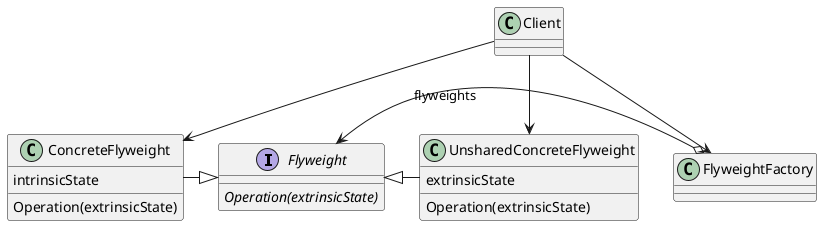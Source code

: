 @startuml
interface Flyweight
Flyweight : {abstract} Operation(extrinsicState)

class ConcreteFlyweight
ConcreteFlyweight : Operation(extrinsicState)
ConcreteFlyweight : intrinsicState
ConcreteFlyweight -|> Flyweight

class UnsharedConcreteFlyweight
UnsharedConcreteFlyweight : Operation(extrinsicState)
UnsharedConcreteFlyweight : extrinsicState
Flyweight <|- UnsharedConcreteFlyweight

class FlyweightFactory
Flyweight <-o FlyweightFactory : flyweights

class Client
Client --> FlyweightFactory
Client --> ConcreteFlyweight
Client --> UnsharedConcreteFlyweight

@enduml
